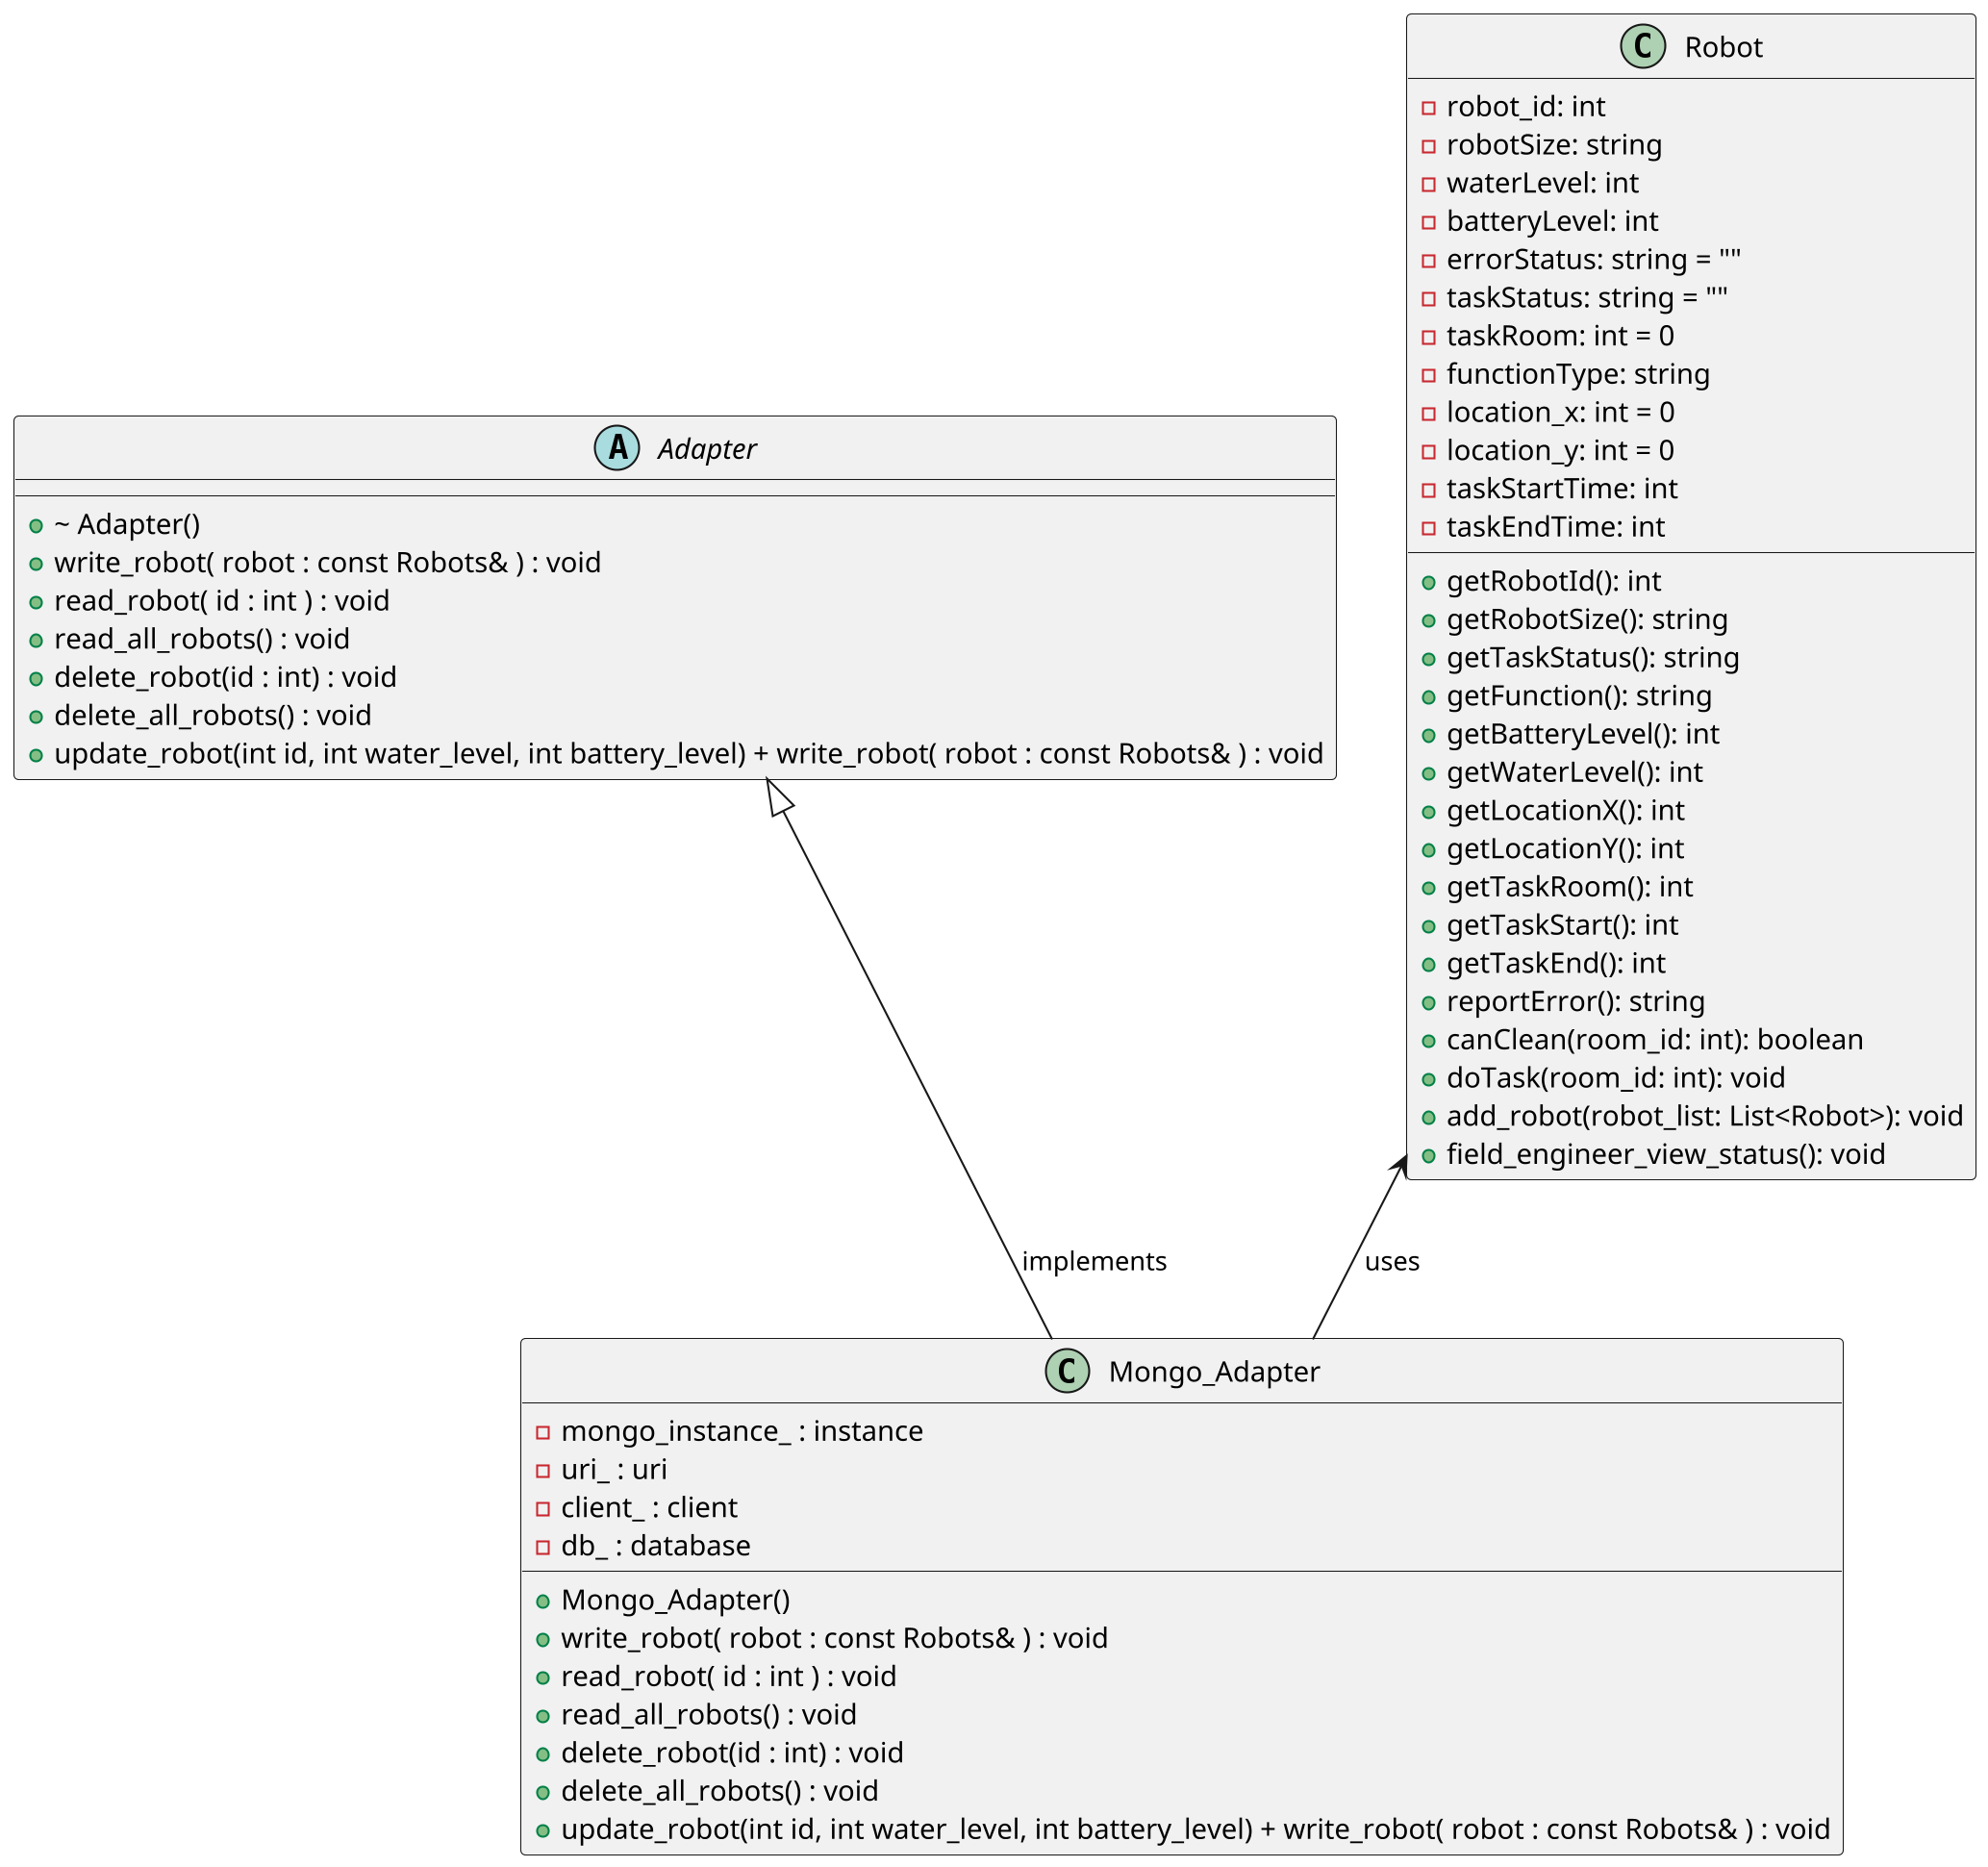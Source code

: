 @startuml MongoAdapterDiagram
skinparam dpi 200
skinparam DefaultFontName Inconsolata

class Mongo_Adapter{
    - mongo_instance_ : instance 
    - uri_ : uri
    - client_ : client 
    - db_ : database

    + Mongo_Adapter()
    + write_robot( robot : const Robots& ) : void 
    + read_robot( id : int ) : void
    + read_all_robots() : void
    + delete_robot(id : int) : void
    + delete_all_robots() : void
    + update_robot(int id, int water_level, int battery_level) + write_robot( robot : const Robots& ) : void 
}

abstract Adapter{
    + \~ Adapter()
    + write_robot( robot : const Robots& ) : void 
    + read_robot( id : int ) : void
    + read_all_robots() : void
    + delete_robot(id : int) : void
    + delete_all_robots() : void
    + update_robot(int id, int water_level, int battery_level) + write_robot( robot : const Robots& ) : void 
} 

class Robot {
    -robot_id: int
    -robotSize: string
    -waterLevel: int
    -batteryLevel: int
    -errorStatus: string = ""
    -taskStatus: string = ""
    -taskRoom: int = 0
    -functionType: string
    -location_x: int = 0
    -location_y: int = 0
    -taskStartTime: int
    -taskEndTime: int
    +getRobotId(): int
    +getRobotSize(): string
    +getTaskStatus(): string
    +getFunction(): string
    +getBatteryLevel(): int
    +getWaterLevel(): int
    +getLocationX(): int
    +getLocationY(): int
    +getTaskRoom(): int
    +getTaskStart(): int
    +getTaskEnd(): int
    +reportError(): string
    +canClean(room_id: int): boolean
    +doTask(room_id: int): void
    +add_robot(robot_list: List<Robot>): void
    +field_engineer_view_status(): void
}

Adapter <|-- Mongo_Adapter : implements

Robot <-- Mongo_Adapter : uses


@enduml 